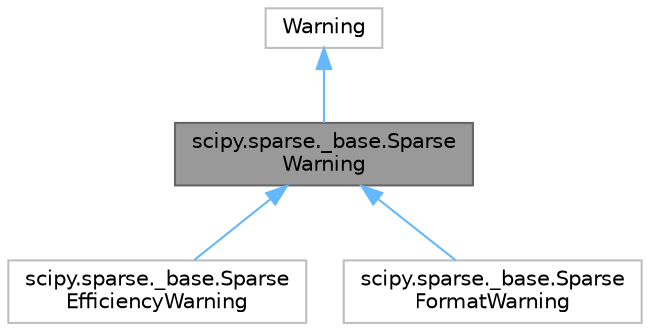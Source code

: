 digraph "scipy.sparse._base.SparseWarning"
{
 // LATEX_PDF_SIZE
  bgcolor="transparent";
  edge [fontname=Helvetica,fontsize=10,labelfontname=Helvetica,labelfontsize=10];
  node [fontname=Helvetica,fontsize=10,shape=box,height=0.2,width=0.4];
  Node1 [id="Node000001",label="scipy.sparse._base.Sparse\lWarning",height=0.2,width=0.4,color="gray40", fillcolor="grey60", style="filled", fontcolor="black",tooltip=" "];
  Node2 -> Node1 [id="edge1_Node000001_Node000002",dir="back",color="steelblue1",style="solid",tooltip=" "];
  Node2 [id="Node000002",label="Warning",height=0.2,width=0.4,color="grey75", fillcolor="white", style="filled",URL="$d5/d16/classWarning.html",tooltip=" "];
  Node1 -> Node3 [id="edge2_Node000001_Node000003",dir="back",color="steelblue1",style="solid",tooltip=" "];
  Node3 [id="Node000003",label="scipy.sparse._base.Sparse\lEfficiencyWarning",height=0.2,width=0.4,color="grey75", fillcolor="white", style="filled",URL="$d7/d30/classscipy_1_1sparse_1_1__base_1_1SparseEfficiencyWarning.html",tooltip=" "];
  Node1 -> Node4 [id="edge3_Node000001_Node000004",dir="back",color="steelblue1",style="solid",tooltip=" "];
  Node4 [id="Node000004",label="scipy.sparse._base.Sparse\lFormatWarning",height=0.2,width=0.4,color="grey75", fillcolor="white", style="filled",URL="$d0/d3d/classscipy_1_1sparse_1_1__base_1_1SparseFormatWarning.html",tooltip=" "];
}
